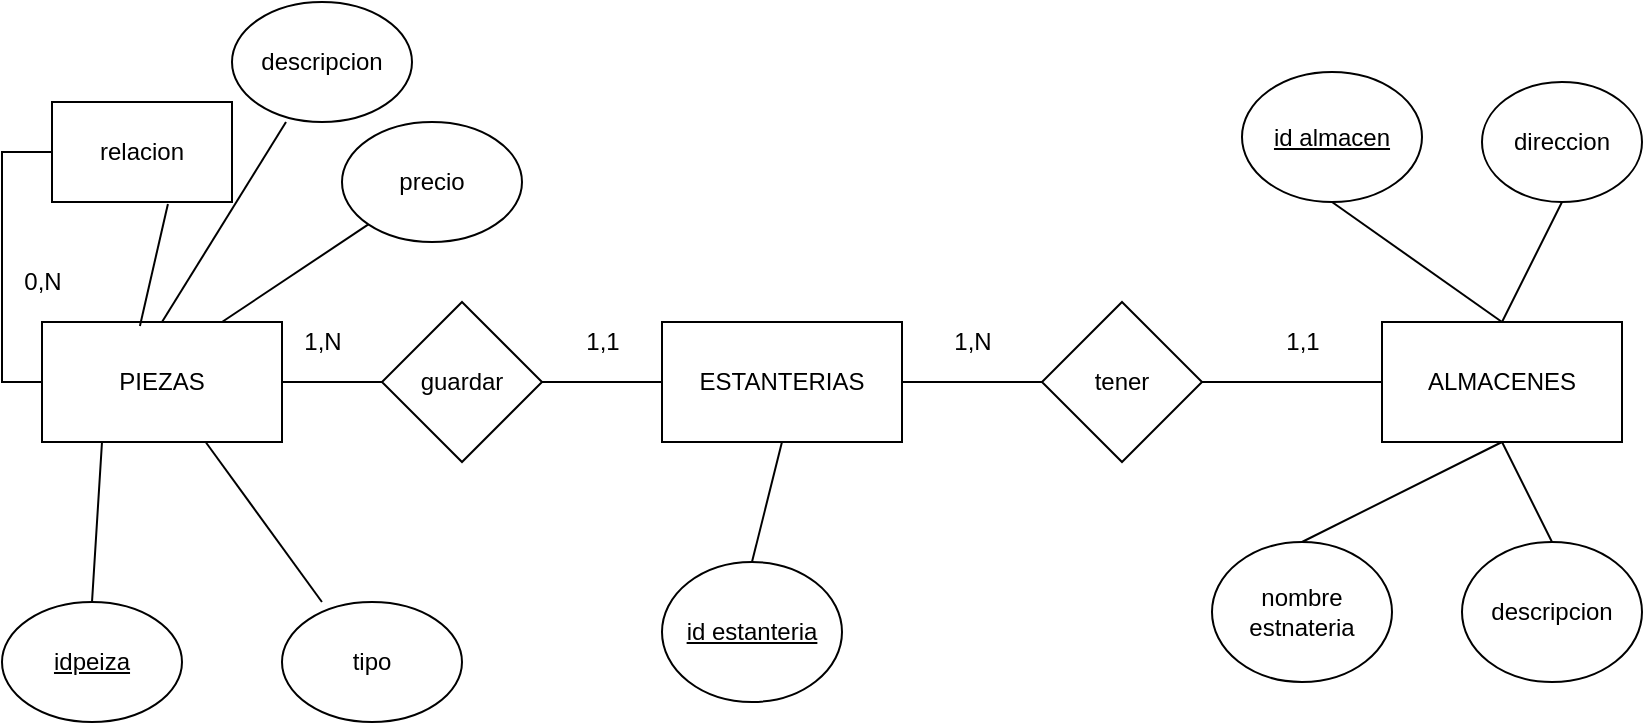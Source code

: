 <mxfile version="17.4.6" type="github">
  <diagram id="R2lEEEUBdFMjLlhIrx00" name="Page-1">
    <mxGraphModel dx="1422" dy="705" grid="1" gridSize="10" guides="1" tooltips="1" connect="1" arrows="1" fold="1" page="1" pageScale="1" pageWidth="850" pageHeight="1100" math="0" shadow="0" extFonts="Permanent Marker^https://fonts.googleapis.com/css?family=Permanent+Marker">
      <root>
        <mxCell id="0" />
        <mxCell id="1" parent="0" />
        <mxCell id="k0XEJbHkQB0Ncaj2xGKK-1" value="PIEZAS" style="rounded=0;whiteSpace=wrap;html=1;" vertex="1" parent="1">
          <mxGeometry x="30" y="330" width="120" height="60" as="geometry" />
        </mxCell>
        <mxCell id="k0XEJbHkQB0Ncaj2xGKK-2" value="ESTANTERIAS" style="rounded=0;whiteSpace=wrap;html=1;" vertex="1" parent="1">
          <mxGeometry x="340" y="330" width="120" height="60" as="geometry" />
        </mxCell>
        <mxCell id="k0XEJbHkQB0Ncaj2xGKK-3" value="ALMACENES" style="rounded=0;whiteSpace=wrap;html=1;" vertex="1" parent="1">
          <mxGeometry x="700" y="330" width="120" height="60" as="geometry" />
        </mxCell>
        <mxCell id="k0XEJbHkQB0Ncaj2xGKK-4" value="guardar" style="rhombus;whiteSpace=wrap;html=1;" vertex="1" parent="1">
          <mxGeometry x="200" y="320" width="80" height="80" as="geometry" />
        </mxCell>
        <mxCell id="k0XEJbHkQB0Ncaj2xGKK-5" value="tener" style="rhombus;whiteSpace=wrap;html=1;" vertex="1" parent="1">
          <mxGeometry x="530" y="320" width="80" height="80" as="geometry" />
        </mxCell>
        <mxCell id="k0XEJbHkQB0Ncaj2xGKK-7" value="" style="endArrow=none;html=1;rounded=0;exitX=1;exitY=0.5;exitDx=0;exitDy=0;" edge="1" parent="1" source="k0XEJbHkQB0Ncaj2xGKK-1">
          <mxGeometry width="50" height="50" relative="1" as="geometry">
            <mxPoint x="400" y="390" as="sourcePoint" />
            <mxPoint x="200" y="360" as="targetPoint" />
          </mxGeometry>
        </mxCell>
        <mxCell id="k0XEJbHkQB0Ncaj2xGKK-8" value="" style="endArrow=none;html=1;rounded=0;entryX=0;entryY=0.5;entryDx=0;entryDy=0;exitX=1;exitY=0.5;exitDx=0;exitDy=0;" edge="1" parent="1" source="k0XEJbHkQB0Ncaj2xGKK-2" target="k0XEJbHkQB0Ncaj2xGKK-5">
          <mxGeometry width="50" height="50" relative="1" as="geometry">
            <mxPoint x="400" y="390" as="sourcePoint" />
            <mxPoint x="450" y="340" as="targetPoint" />
          </mxGeometry>
        </mxCell>
        <mxCell id="k0XEJbHkQB0Ncaj2xGKK-9" value="" style="endArrow=none;html=1;rounded=0;exitX=1;exitY=0.5;exitDx=0;exitDy=0;entryX=0;entryY=0.5;entryDx=0;entryDy=0;" edge="1" parent="1" source="k0XEJbHkQB0Ncaj2xGKK-4" target="k0XEJbHkQB0Ncaj2xGKK-2">
          <mxGeometry width="50" height="50" relative="1" as="geometry">
            <mxPoint x="400" y="390" as="sourcePoint" />
            <mxPoint x="450" y="340" as="targetPoint" />
          </mxGeometry>
        </mxCell>
        <mxCell id="k0XEJbHkQB0Ncaj2xGKK-10" value="" style="endArrow=none;html=1;rounded=0;entryX=0;entryY=0.5;entryDx=0;entryDy=0;exitX=1;exitY=0.5;exitDx=0;exitDy=0;" edge="1" parent="1" source="k0XEJbHkQB0Ncaj2xGKK-5" target="k0XEJbHkQB0Ncaj2xGKK-3">
          <mxGeometry width="50" height="50" relative="1" as="geometry">
            <mxPoint x="400" y="390" as="sourcePoint" />
            <mxPoint x="450" y="340" as="targetPoint" />
          </mxGeometry>
        </mxCell>
        <mxCell id="k0XEJbHkQB0Ncaj2xGKK-11" value="1,N" style="text;html=1;align=center;verticalAlign=middle;resizable=0;points=[];autosize=1;strokeColor=none;fillColor=none;" vertex="1" parent="1">
          <mxGeometry x="155" y="330" width="30" height="20" as="geometry" />
        </mxCell>
        <mxCell id="k0XEJbHkQB0Ncaj2xGKK-12" value="1,1" style="text;html=1;align=center;verticalAlign=middle;resizable=0;points=[];autosize=1;strokeColor=none;fillColor=none;" vertex="1" parent="1">
          <mxGeometry x="295" y="330" width="30" height="20" as="geometry" />
        </mxCell>
        <mxCell id="k0XEJbHkQB0Ncaj2xGKK-13" value="1,N" style="text;html=1;align=center;verticalAlign=middle;resizable=0;points=[];autosize=1;strokeColor=none;fillColor=none;" vertex="1" parent="1">
          <mxGeometry x="480" y="330" width="30" height="20" as="geometry" />
        </mxCell>
        <mxCell id="k0XEJbHkQB0Ncaj2xGKK-14" value="1,1" style="text;html=1;align=center;verticalAlign=middle;resizable=0;points=[];autosize=1;strokeColor=none;fillColor=none;" vertex="1" parent="1">
          <mxGeometry x="645" y="330" width="30" height="20" as="geometry" />
        </mxCell>
        <mxCell id="k0XEJbHkQB0Ncaj2xGKK-16" value="nombre estnateria" style="ellipse;whiteSpace=wrap;html=1;" vertex="1" parent="1">
          <mxGeometry x="615" y="440" width="90" height="70" as="geometry" />
        </mxCell>
        <mxCell id="k0XEJbHkQB0Ncaj2xGKK-17" value="descripcion" style="ellipse;whiteSpace=wrap;html=1;" vertex="1" parent="1">
          <mxGeometry x="740" y="440" width="90" height="70" as="geometry" />
        </mxCell>
        <mxCell id="k0XEJbHkQB0Ncaj2xGKK-18" value="&lt;u&gt;id almacen&lt;/u&gt;" style="ellipse;whiteSpace=wrap;html=1;" vertex="1" parent="1">
          <mxGeometry x="630" y="205" width="90" height="65" as="geometry" />
        </mxCell>
        <mxCell id="k0XEJbHkQB0Ncaj2xGKK-19" value="direccion" style="ellipse;whiteSpace=wrap;html=1;" vertex="1" parent="1">
          <mxGeometry x="750" y="210" width="80" height="60" as="geometry" />
        </mxCell>
        <mxCell id="k0XEJbHkQB0Ncaj2xGKK-20" value="" style="endArrow=none;html=1;rounded=0;entryX=0.5;entryY=1;entryDx=0;entryDy=0;exitX=0.5;exitY=0;exitDx=0;exitDy=0;" edge="1" parent="1" source="k0XEJbHkQB0Ncaj2xGKK-3" target="k0XEJbHkQB0Ncaj2xGKK-18">
          <mxGeometry width="50" height="50" relative="1" as="geometry">
            <mxPoint x="400" y="390" as="sourcePoint" />
            <mxPoint x="450" y="340" as="targetPoint" />
          </mxGeometry>
        </mxCell>
        <mxCell id="k0XEJbHkQB0Ncaj2xGKK-21" value="" style="endArrow=none;html=1;rounded=0;entryX=0.5;entryY=1;entryDx=0;entryDy=0;exitX=0.5;exitY=0;exitDx=0;exitDy=0;" edge="1" parent="1" source="k0XEJbHkQB0Ncaj2xGKK-3" target="k0XEJbHkQB0Ncaj2xGKK-19">
          <mxGeometry width="50" height="50" relative="1" as="geometry">
            <mxPoint x="770" y="340" as="sourcePoint" />
            <mxPoint x="685" y="280" as="targetPoint" />
          </mxGeometry>
        </mxCell>
        <mxCell id="k0XEJbHkQB0Ncaj2xGKK-22" value="" style="endArrow=none;html=1;rounded=0;entryX=0.5;entryY=0;entryDx=0;entryDy=0;exitX=0.5;exitY=1;exitDx=0;exitDy=0;" edge="1" parent="1" source="k0XEJbHkQB0Ncaj2xGKK-3" target="k0XEJbHkQB0Ncaj2xGKK-16">
          <mxGeometry width="50" height="50" relative="1" as="geometry">
            <mxPoint x="780" y="350" as="sourcePoint" />
            <mxPoint x="695" y="290" as="targetPoint" />
          </mxGeometry>
        </mxCell>
        <mxCell id="k0XEJbHkQB0Ncaj2xGKK-23" value="" style="endArrow=none;html=1;rounded=0;entryX=0.5;entryY=0;entryDx=0;entryDy=0;exitX=0.5;exitY=1;exitDx=0;exitDy=0;" edge="1" parent="1" source="k0XEJbHkQB0Ncaj2xGKK-3" target="k0XEJbHkQB0Ncaj2xGKK-17">
          <mxGeometry width="50" height="50" relative="1" as="geometry">
            <mxPoint x="790" y="360" as="sourcePoint" />
            <mxPoint x="705" y="300" as="targetPoint" />
          </mxGeometry>
        </mxCell>
        <mxCell id="k0XEJbHkQB0Ncaj2xGKK-24" value="&lt;u&gt;id estanteria&lt;/u&gt;" style="ellipse;whiteSpace=wrap;html=1;" vertex="1" parent="1">
          <mxGeometry x="340" y="450" width="90" height="70" as="geometry" />
        </mxCell>
        <mxCell id="k0XEJbHkQB0Ncaj2xGKK-25" value="" style="endArrow=none;html=1;rounded=0;entryX=0.5;entryY=0;entryDx=0;entryDy=0;exitX=0.5;exitY=1;exitDx=0;exitDy=0;" edge="1" parent="1" source="k0XEJbHkQB0Ncaj2xGKK-2" target="k0XEJbHkQB0Ncaj2xGKK-24">
          <mxGeometry width="50" height="50" relative="1" as="geometry">
            <mxPoint x="500" y="440" as="sourcePoint" />
            <mxPoint x="400" y="490" as="targetPoint" />
          </mxGeometry>
        </mxCell>
        <mxCell id="k0XEJbHkQB0Ncaj2xGKK-27" value="tipo" style="ellipse;whiteSpace=wrap;html=1;" vertex="1" parent="1">
          <mxGeometry x="150" y="470" width="90" height="60" as="geometry" />
        </mxCell>
        <mxCell id="k0XEJbHkQB0Ncaj2xGKK-28" value="&lt;u&gt;idpeiza&lt;/u&gt;" style="ellipse;whiteSpace=wrap;html=1;" vertex="1" parent="1">
          <mxGeometry x="10" y="470" width="90" height="60" as="geometry" />
        </mxCell>
        <mxCell id="k0XEJbHkQB0Ncaj2xGKK-29" value="precio" style="ellipse;whiteSpace=wrap;html=1;" vertex="1" parent="1">
          <mxGeometry x="180" y="230" width="90" height="60" as="geometry" />
        </mxCell>
        <mxCell id="k0XEJbHkQB0Ncaj2xGKK-30" value="descripcion" style="ellipse;whiteSpace=wrap;html=1;" vertex="1" parent="1">
          <mxGeometry x="125" y="170" width="90" height="60" as="geometry" />
        </mxCell>
        <mxCell id="k0XEJbHkQB0Ncaj2xGKK-31" value="" style="endArrow=none;html=1;rounded=0;entryX=0;entryY=0.5;entryDx=0;entryDy=0;exitX=0;exitY=0.5;exitDx=0;exitDy=0;" edge="1" parent="1" source="k0XEJbHkQB0Ncaj2xGKK-32" target="k0XEJbHkQB0Ncaj2xGKK-1">
          <mxGeometry width="50" height="50" relative="1" as="geometry">
            <mxPoint x="10" y="255" as="sourcePoint" />
            <mxPoint x="50" y="330" as="targetPoint" />
            <Array as="points">
              <mxPoint x="10" y="245" />
              <mxPoint x="10" y="360" />
            </Array>
          </mxGeometry>
        </mxCell>
        <mxCell id="k0XEJbHkQB0Ncaj2xGKK-32" value="relacion" style="rounded=0;whiteSpace=wrap;html=1;" vertex="1" parent="1">
          <mxGeometry x="35" y="220" width="90" height="50" as="geometry" />
        </mxCell>
        <mxCell id="k0XEJbHkQB0Ncaj2xGKK-33" value="" style="endArrow=none;html=1;rounded=0;exitX=0.5;exitY=0;exitDx=0;exitDy=0;entryX=0.3;entryY=1;entryDx=0;entryDy=0;entryPerimeter=0;" edge="1" parent="1" source="k0XEJbHkQB0Ncaj2xGKK-1" target="k0XEJbHkQB0Ncaj2xGKK-30">
          <mxGeometry width="50" height="50" relative="1" as="geometry">
            <mxPoint x="400" y="390" as="sourcePoint" />
            <mxPoint x="450" y="340" as="targetPoint" />
          </mxGeometry>
        </mxCell>
        <mxCell id="k0XEJbHkQB0Ncaj2xGKK-35" value="" style="endArrow=none;html=1;rounded=0;exitX=0.75;exitY=0;exitDx=0;exitDy=0;" edge="1" parent="1" source="k0XEJbHkQB0Ncaj2xGKK-1" target="k0XEJbHkQB0Ncaj2xGKK-29">
          <mxGeometry width="50" height="50" relative="1" as="geometry">
            <mxPoint x="400" y="390" as="sourcePoint" />
            <mxPoint x="450" y="340" as="targetPoint" />
          </mxGeometry>
        </mxCell>
        <mxCell id="k0XEJbHkQB0Ncaj2xGKK-36" value="" style="endArrow=none;html=1;rounded=0;exitX=0.25;exitY=1;exitDx=0;exitDy=0;entryX=0.5;entryY=0;entryDx=0;entryDy=0;" edge="1" parent="1" source="k0XEJbHkQB0Ncaj2xGKK-1" target="k0XEJbHkQB0Ncaj2xGKK-28">
          <mxGeometry width="50" height="50" relative="1" as="geometry">
            <mxPoint x="400" y="390" as="sourcePoint" />
            <mxPoint x="450" y="340" as="targetPoint" />
          </mxGeometry>
        </mxCell>
        <mxCell id="k0XEJbHkQB0Ncaj2xGKK-39" value="" style="endArrow=none;html=1;rounded=0;entryX=0.222;entryY=0;entryDx=0;entryDy=0;entryPerimeter=0;" edge="1" parent="1" source="k0XEJbHkQB0Ncaj2xGKK-1" target="k0XEJbHkQB0Ncaj2xGKK-27">
          <mxGeometry width="50" height="50" relative="1" as="geometry">
            <mxPoint x="70" y="400" as="sourcePoint" />
            <mxPoint x="65" y="480" as="targetPoint" />
          </mxGeometry>
        </mxCell>
        <mxCell id="k0XEJbHkQB0Ncaj2xGKK-40" value="" style="endArrow=none;html=1;rounded=0;entryX=0.644;entryY=1.02;entryDx=0;entryDy=0;entryPerimeter=0;exitX=0.408;exitY=0.033;exitDx=0;exitDy=0;exitPerimeter=0;" edge="1" parent="1" source="k0XEJbHkQB0Ncaj2xGKK-1" target="k0XEJbHkQB0Ncaj2xGKK-32">
          <mxGeometry width="50" height="50" relative="1" as="geometry">
            <mxPoint x="400" y="390" as="sourcePoint" />
            <mxPoint x="450" y="340" as="targetPoint" />
          </mxGeometry>
        </mxCell>
        <mxCell id="k0XEJbHkQB0Ncaj2xGKK-41" value="0,N" style="text;html=1;align=center;verticalAlign=middle;resizable=0;points=[];autosize=1;strokeColor=none;fillColor=none;" vertex="1" parent="1">
          <mxGeometry x="15" y="300" width="30" height="20" as="geometry" />
        </mxCell>
      </root>
    </mxGraphModel>
  </diagram>
</mxfile>
